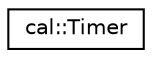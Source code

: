 digraph "Graphical Class Hierarchy"
{
  edge [fontname="Helvetica",fontsize="10",labelfontname="Helvetica",labelfontsize="10"];
  node [fontname="Helvetica",fontsize="10",shape=record];
  rankdir="LR";
  Node1 [label="cal::Timer",height=0.2,width=0.4,color="black", fillcolor="white", style="filled",URL="$classcal_1_1_timer.html",tooltip="Simple timer class that tracks elapsed seconds and number of times it was started. "];
}
